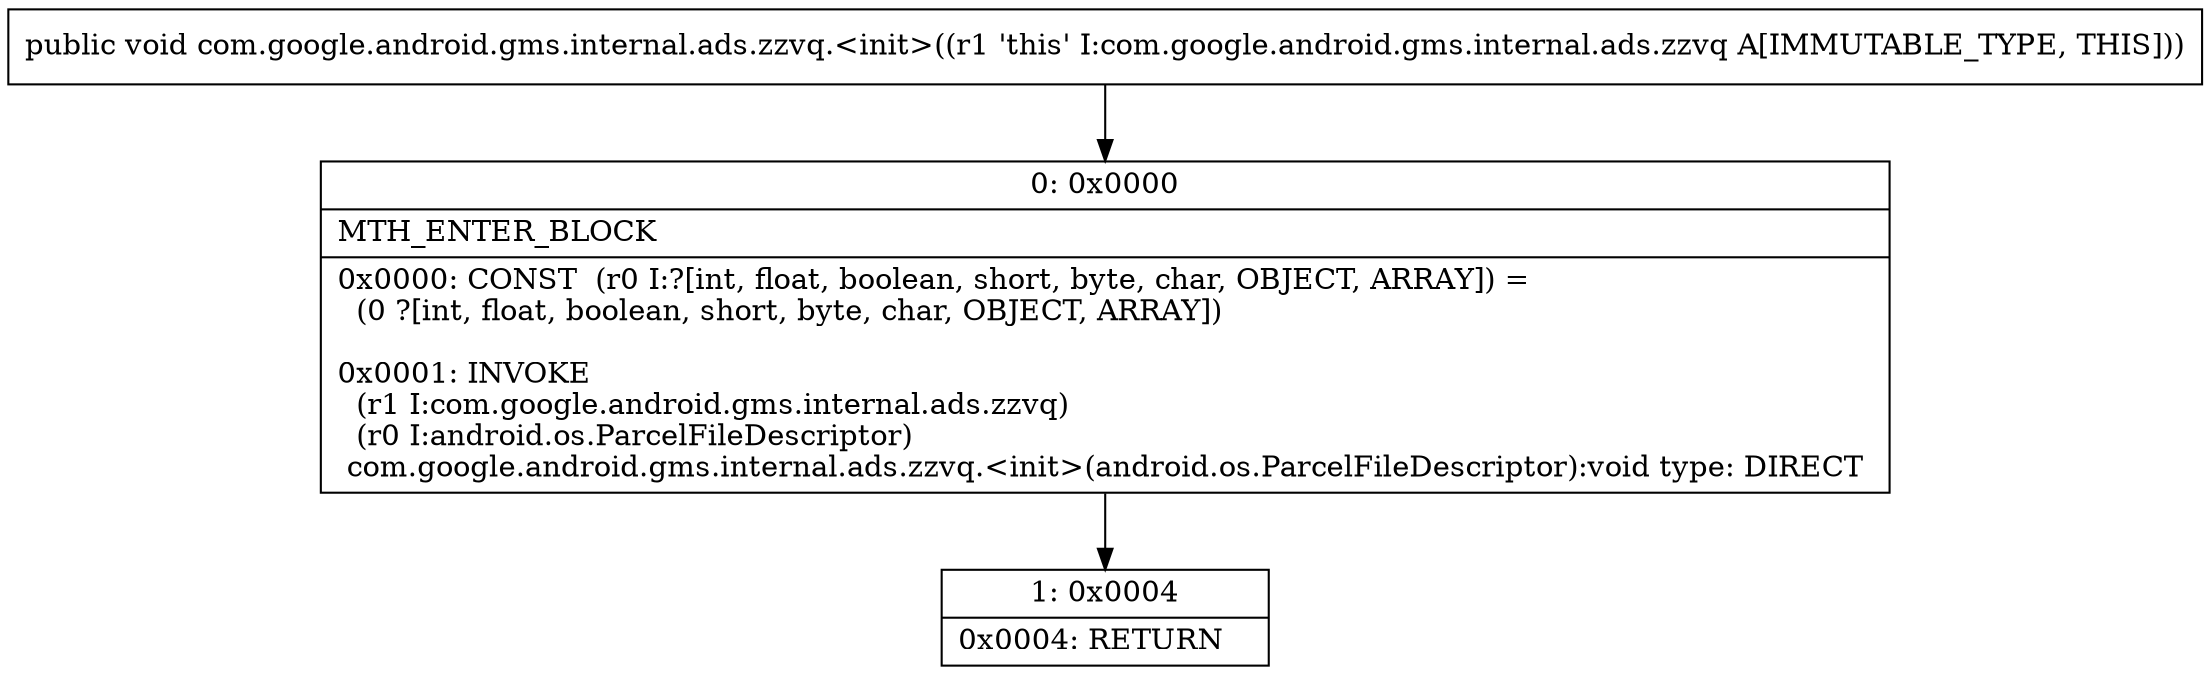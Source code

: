 digraph "CFG forcom.google.android.gms.internal.ads.zzvq.\<init\>()V" {
Node_0 [shape=record,label="{0\:\ 0x0000|MTH_ENTER_BLOCK\l|0x0000: CONST  (r0 I:?[int, float, boolean, short, byte, char, OBJECT, ARRAY]) = \l  (0 ?[int, float, boolean, short, byte, char, OBJECT, ARRAY])\l \l0x0001: INVOKE  \l  (r1 I:com.google.android.gms.internal.ads.zzvq)\l  (r0 I:android.os.ParcelFileDescriptor)\l com.google.android.gms.internal.ads.zzvq.\<init\>(android.os.ParcelFileDescriptor):void type: DIRECT \l}"];
Node_1 [shape=record,label="{1\:\ 0x0004|0x0004: RETURN   \l}"];
MethodNode[shape=record,label="{public void com.google.android.gms.internal.ads.zzvq.\<init\>((r1 'this' I:com.google.android.gms.internal.ads.zzvq A[IMMUTABLE_TYPE, THIS])) }"];
MethodNode -> Node_0;
Node_0 -> Node_1;
}

